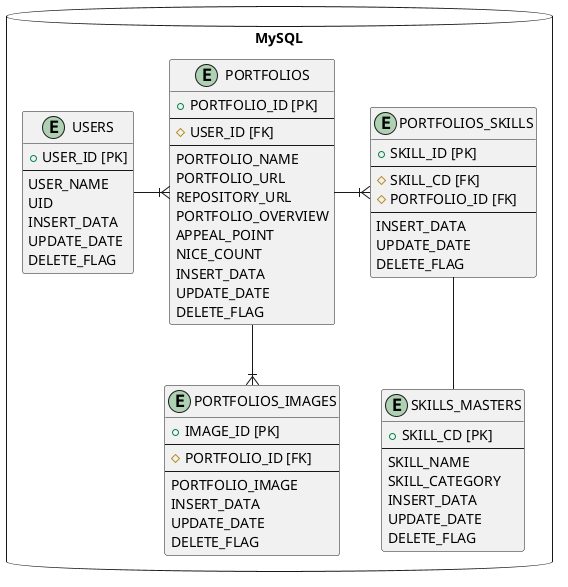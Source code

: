 @startuml

package "MySQL" as target_system <<Database>> {

    entity "USERS" as users {
        + USER_ID [PK]
        --
        USER_NAME
        UID
        INSERT_DATA
        UPDATE_DATE
        DELETE_FLAG
       }

    entity "PORTFOLIOS" as portfolios {
        + PORTFOLIO_ID [PK]
        --
        # USER_ID [FK]
        --
        PORTFOLIO_NAME
        PORTFOLIO_URL
        REPOSITORY_URL
        PORTFOLIO_OVERVIEW
        APPEAL_POINT
        NICE_COUNT
        INSERT_DATA
        UPDATE_DATE
        DELETE_FLAG
    }

    entity "PORTFOLIOS_IMAGES" as portfolios_images {
        + IMAGE_ID [PK]
        --
        # PORTFOLIO_ID [FK]
        --
        PORTFOLIO_IMAGE
        INSERT_DATA
        UPDATE_DATE
        DELETE_FLAG
    }

    entity "PORTFOLIOS_SKILLS" as portfolios_skills {
        + SKILL_ID [PK]
        --
        # SKILL_CD [FK]
        # PORTFOLIO_ID [FK]
        --
        INSERT_DATA
        UPDATE_DATE
        DELETE_FLAG
    }

    entity "SKILLS_MASTERS" as skills_masters {
        + SKILL_CD [PK]
        --
        SKILL_NAME
        SKILL_CATEGORY
        INSERT_DATA
        UPDATE_DATE
        DELETE_FLAG
    }
}

portfolios }|-left- users
portfolios -down-|{ portfolios_images
portfolios -right-|{ portfolios_skills
portfolios_skills -down- skills_masters

@enduml